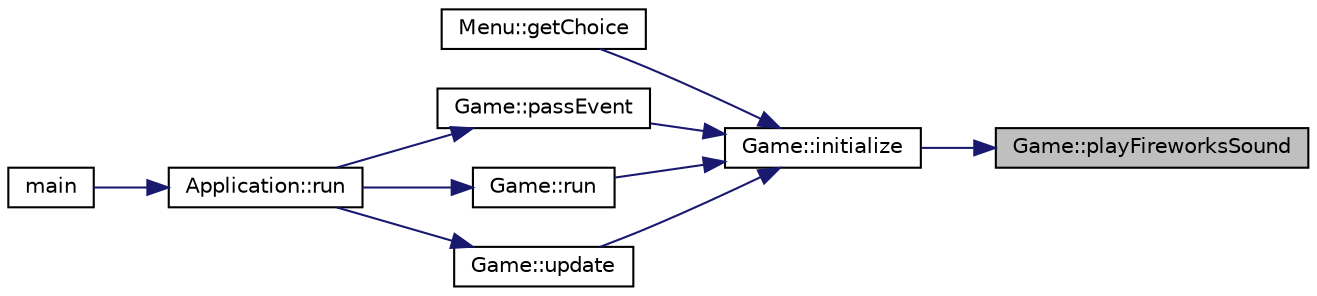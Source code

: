 digraph "Game::playFireworksSound"
{
 // LATEX_PDF_SIZE
  edge [fontname="Helvetica",fontsize="10",labelfontname="Helvetica",labelfontsize="10"];
  node [fontname="Helvetica",fontsize="10",shape=record];
  rankdir="RL";
  Node1 [label="Game::playFireworksSound",height=0.2,width=0.4,color="black", fillcolor="grey75", style="filled", fontcolor="black",tooltip="Włącza lub wyłącza dźwięk fajerwerków."];
  Node1 -> Node2 [dir="back",color="midnightblue",fontsize="10",style="solid",fontname="Helvetica"];
  Node2 [label="Game::initialize",height=0.2,width=0.4,color="black", fillcolor="white", style="filled",URL="$class_game.html#a231e4d66ba003e86510322376bbe68a0",tooltip="Initializuje poszczególne stany gry."];
  Node2 -> Node3 [dir="back",color="midnightblue",fontsize="10",style="solid",fontname="Helvetica"];
  Node3 [label="Menu::getChoice",height=0.2,width=0.4,color="black", fillcolor="white", style="filled",URL="$class_menu.html#a2243881fe17494a0f6fc38a9211715d6",tooltip="Obsługuje wybór elementu z menu."];
  Node2 -> Node4 [dir="back",color="midnightblue",fontsize="10",style="solid",fontname="Helvetica"];
  Node4 [label="Game::passEvent",height=0.2,width=0.4,color="black", fillcolor="white", style="filled",URL="$class_game.html#a57610ad9a54706c9e26bcea96715d8e2",tooltip="Obsługuje zdarzenia wykonane przez gracza."];
  Node4 -> Node5 [dir="back",color="midnightblue",fontsize="10",style="solid",fontname="Helvetica"];
  Node5 [label="Application::run",height=0.2,width=0.4,color="black", fillcolor="white", style="filled",URL="$class_application.html#a68965449404743bf1add056784d6cf81",tooltip="Uruchamia okno aplikacji."];
  Node5 -> Node6 [dir="back",color="midnightblue",fontsize="10",style="solid",fontname="Helvetica"];
  Node6 [label="main",height=0.2,width=0.4,color="black", fillcolor="white", style="filled",URL="$main_8cpp.html#ae66f6b31b5ad750f1fe042a706a4e3d4",tooltip=" "];
  Node2 -> Node7 [dir="back",color="midnightblue",fontsize="10",style="solid",fontname="Helvetica"];
  Node7 [label="Game::run",height=0.2,width=0.4,color="black", fillcolor="white", style="filled",URL="$class_game.html#a1ab78f5ed0d5ea879157357cf2fb2afa",tooltip="Odpala grę."];
  Node7 -> Node5 [dir="back",color="midnightblue",fontsize="10",style="solid",fontname="Helvetica"];
  Node2 -> Node8 [dir="back",color="midnightblue",fontsize="10",style="solid",fontname="Helvetica"];
  Node8 [label="Game::update",height=0.2,width=0.4,color="black", fillcolor="white", style="filled",URL="$class_game.html#a452f017ab7d46aeba5842ea3456121d8",tooltip="Aktualizuje na bieżąco wszystkie elementy gry oraz je wyświetla."];
  Node8 -> Node5 [dir="back",color="midnightblue",fontsize="10",style="solid",fontname="Helvetica"];
}
